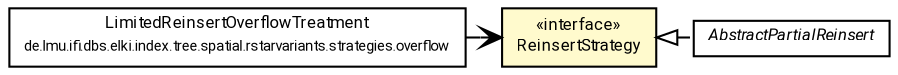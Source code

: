 #!/usr/local/bin/dot
#
# Class diagram 
# Generated by UMLGraph version R5_7_2-60-g0e99a6 (http://www.spinellis.gr/umlgraph/)
#

digraph G {
	graph [fontnames="svg"]
	edge [fontname="Roboto",fontsize=7,labelfontname="Roboto",labelfontsize=7,color="black"];
	node [fontname="Roboto",fontcolor="black",fontsize=8,shape=plaintext,margin=0,width=0,height=0];
	nodesep=0.15;
	ranksep=0.25;
	rankdir=LR;
	// de.lmu.ifi.dbs.elki.index.tree.spatial.rstarvariants.strategies.overflow.LimitedReinsertOverflowTreatment
	c8877567 [label=<<table title="de.lmu.ifi.dbs.elki.index.tree.spatial.rstarvariants.strategies.overflow.LimitedReinsertOverflowTreatment" border="0" cellborder="1" cellspacing="0" cellpadding="2" href="../overflow/LimitedReinsertOverflowTreatment.html" target="_parent">
		<tr><td><table border="0" cellspacing="0" cellpadding="1">
		<tr><td align="center" balign="center"> <font face="Roboto">LimitedReinsertOverflowTreatment</font> </td></tr>
		<tr><td align="center" balign="center"> <font face="Roboto" point-size="7.0">de.lmu.ifi.dbs.elki.index.tree.spatial.rstarvariants.strategies.overflow</font> </td></tr>
		</table></td></tr>
		</table>>, URL="../overflow/LimitedReinsertOverflowTreatment.html"];
	// de.lmu.ifi.dbs.elki.index.tree.spatial.rstarvariants.strategies.reinsert.AbstractPartialReinsert
	c8877571 [label=<<table title="de.lmu.ifi.dbs.elki.index.tree.spatial.rstarvariants.strategies.reinsert.AbstractPartialReinsert" border="0" cellborder="1" cellspacing="0" cellpadding="2" href="AbstractPartialReinsert.html" target="_parent">
		<tr><td><table border="0" cellspacing="0" cellpadding="1">
		<tr><td align="center" balign="center"> <font face="Roboto"><i>AbstractPartialReinsert</i></font> </td></tr>
		</table></td></tr>
		</table>>, URL="AbstractPartialReinsert.html"];
	// de.lmu.ifi.dbs.elki.index.tree.spatial.rstarvariants.strategies.reinsert.ReinsertStrategy
	c8877575 [label=<<table title="de.lmu.ifi.dbs.elki.index.tree.spatial.rstarvariants.strategies.reinsert.ReinsertStrategy" border="0" cellborder="1" cellspacing="0" cellpadding="2" bgcolor="lemonChiffon" href="ReinsertStrategy.html" target="_parent">
		<tr><td><table border="0" cellspacing="0" cellpadding="1">
		<tr><td align="center" balign="center"> &#171;interface&#187; </td></tr>
		<tr><td align="center" balign="center"> <font face="Roboto">ReinsertStrategy</font> </td></tr>
		</table></td></tr>
		</table>>, URL="ReinsertStrategy.html"];
	// de.lmu.ifi.dbs.elki.index.tree.spatial.rstarvariants.strategies.reinsert.AbstractPartialReinsert implements de.lmu.ifi.dbs.elki.index.tree.spatial.rstarvariants.strategies.reinsert.ReinsertStrategy
	c8877575 -> c8877571 [arrowtail=empty,style=dashed,dir=back,weight=9];
	// de.lmu.ifi.dbs.elki.index.tree.spatial.rstarvariants.strategies.overflow.LimitedReinsertOverflowTreatment navassoc de.lmu.ifi.dbs.elki.index.tree.spatial.rstarvariants.strategies.reinsert.ReinsertStrategy
	c8877567 -> c8877575 [arrowhead=open,weight=1];
}

